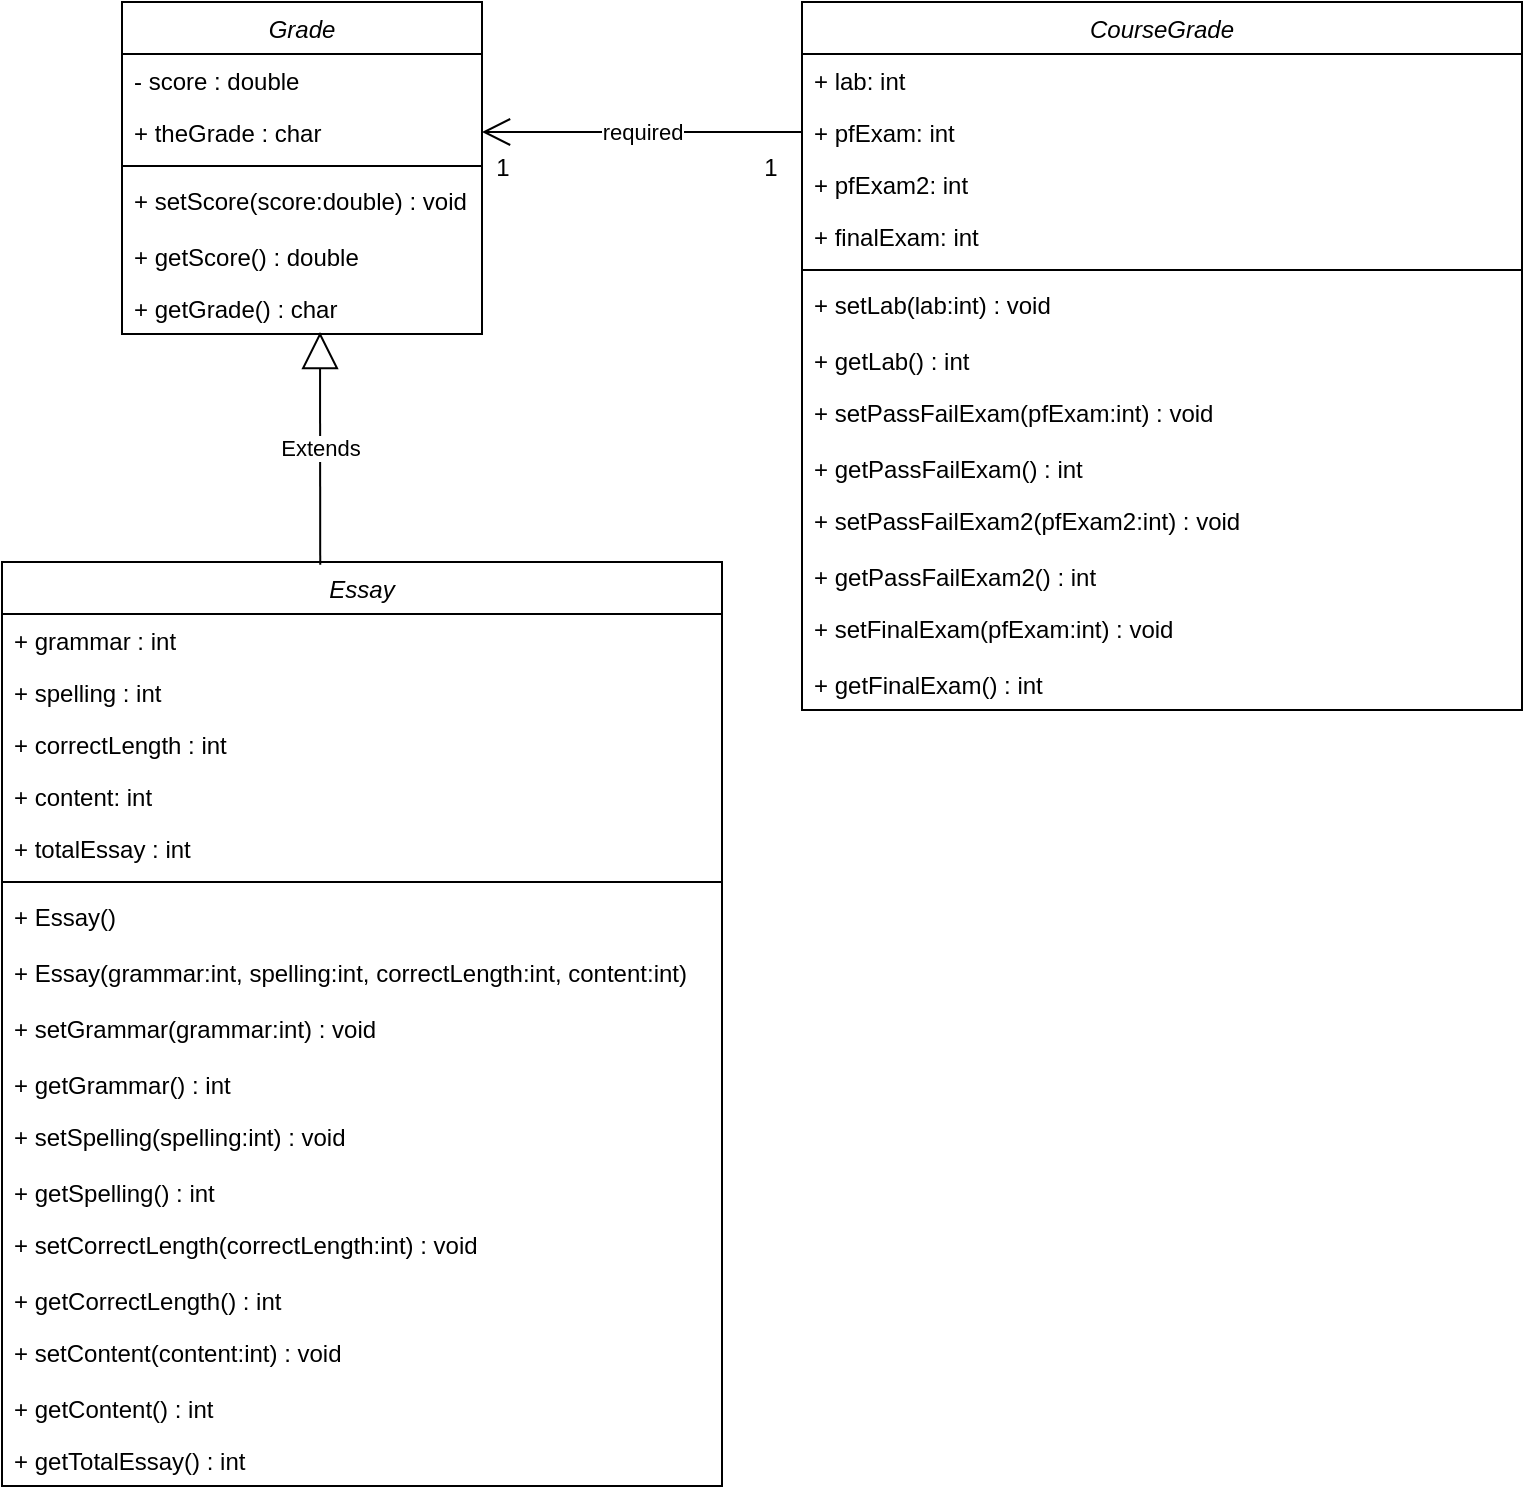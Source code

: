 <mxfile version="13.10.4" type="github">
  <diagram id="C5RBs43oDa-KdzZeNtuy" name="Page-1">
    <mxGraphModel dx="868" dy="425" grid="1" gridSize="10" guides="1" tooltips="1" connect="1" arrows="1" fold="1" page="1" pageScale="1" pageWidth="827" pageHeight="1169" math="0" shadow="0">
      <root>
        <mxCell id="WIyWlLk6GJQsqaUBKTNV-0" />
        <mxCell id="WIyWlLk6GJQsqaUBKTNV-1" parent="WIyWlLk6GJQsqaUBKTNV-0" />
        <mxCell id="koGjO4gcWGi_jtZBAE5D-33" value="Grade" style="swimlane;fontStyle=2;align=center;verticalAlign=top;childLayout=stackLayout;horizontal=1;startSize=26;horizontalStack=0;resizeParent=1;resizeLast=0;collapsible=1;marginBottom=0;rounded=0;shadow=0;strokeWidth=1;" parent="WIyWlLk6GJQsqaUBKTNV-1" vertex="1">
          <mxGeometry x="100" y="40" width="180" height="166" as="geometry">
            <mxRectangle x="230" y="140" width="160" height="26" as="alternateBounds" />
          </mxGeometry>
        </mxCell>
        <mxCell id="koGjO4gcWGi_jtZBAE5D-34" value="- score : double" style="text;align=left;verticalAlign=top;spacingLeft=4;spacingRight=4;overflow=hidden;rotatable=0;points=[[0,0.5],[1,0.5]];portConstraint=eastwest;" parent="koGjO4gcWGi_jtZBAE5D-33" vertex="1">
          <mxGeometry y="26" width="180" height="26" as="geometry" />
        </mxCell>
        <mxCell id="ii8giuLZDVWSkd-_YZAB-0" value="+ theGrade : char" style="text;align=left;verticalAlign=top;spacingLeft=4;spacingRight=4;overflow=hidden;rotatable=0;points=[[0,0.5],[1,0.5]];portConstraint=eastwest;" parent="koGjO4gcWGi_jtZBAE5D-33" vertex="1">
          <mxGeometry y="52" width="180" height="26" as="geometry" />
        </mxCell>
        <mxCell id="koGjO4gcWGi_jtZBAE5D-37" value="" style="line;html=1;strokeWidth=1;align=left;verticalAlign=middle;spacingTop=-1;spacingLeft=3;spacingRight=3;rotatable=0;labelPosition=right;points=[];portConstraint=eastwest;" parent="koGjO4gcWGi_jtZBAE5D-33" vertex="1">
          <mxGeometry y="78" width="180" height="8" as="geometry" />
        </mxCell>
        <mxCell id="koGjO4gcWGi_jtZBAE5D-40" value="+ setScore(score:double) : void" style="text;align=left;verticalAlign=top;spacingLeft=4;spacingRight=4;overflow=hidden;rotatable=0;points=[[0,0.5],[1,0.5]];portConstraint=eastwest;" parent="koGjO4gcWGi_jtZBAE5D-33" vertex="1">
          <mxGeometry y="86" width="180" height="28" as="geometry" />
        </mxCell>
        <mxCell id="koGjO4gcWGi_jtZBAE5D-41" value="+ getScore() : double" style="text;align=left;verticalAlign=top;spacingLeft=4;spacingRight=4;overflow=hidden;rotatable=0;points=[[0,0.5],[1,0.5]];portConstraint=eastwest;" parent="koGjO4gcWGi_jtZBAE5D-33" vertex="1">
          <mxGeometry y="114" width="180" height="26" as="geometry" />
        </mxCell>
        <mxCell id="koGjO4gcWGi_jtZBAE5D-45" value="+ getGrade() : char" style="text;align=left;verticalAlign=top;spacingLeft=4;spacingRight=4;overflow=hidden;rotatable=0;points=[[0,0.5],[1,0.5]];portConstraint=eastwest;" parent="koGjO4gcWGi_jtZBAE5D-33" vertex="1">
          <mxGeometry y="140" width="180" height="26" as="geometry" />
        </mxCell>
        <mxCell id="koGjO4gcWGi_jtZBAE5D-46" value="Essay" style="swimlane;fontStyle=2;align=center;verticalAlign=top;childLayout=stackLayout;horizontal=1;startSize=26;horizontalStack=0;resizeParent=1;resizeLast=0;collapsible=1;marginBottom=0;rounded=0;shadow=0;strokeWidth=1;" parent="WIyWlLk6GJQsqaUBKTNV-1" vertex="1">
          <mxGeometry x="40" y="320" width="360" height="462" as="geometry">
            <mxRectangle x="230" y="140" width="160" height="26" as="alternateBounds" />
          </mxGeometry>
        </mxCell>
        <mxCell id="koGjO4gcWGi_jtZBAE5D-47" value="+ grammar : int" style="text;align=left;verticalAlign=top;spacingLeft=4;spacingRight=4;overflow=hidden;rotatable=0;points=[[0,0.5],[1,0.5]];portConstraint=eastwest;" parent="koGjO4gcWGi_jtZBAE5D-46" vertex="1">
          <mxGeometry y="26" width="360" height="26" as="geometry" />
        </mxCell>
        <mxCell id="ii8giuLZDVWSkd-_YZAB-2" value="+ spelling : int" style="text;align=left;verticalAlign=top;spacingLeft=4;spacingRight=4;overflow=hidden;rotatable=0;points=[[0,0.5],[1,0.5]];portConstraint=eastwest;" parent="koGjO4gcWGi_jtZBAE5D-46" vertex="1">
          <mxGeometry y="52" width="360" height="26" as="geometry" />
        </mxCell>
        <mxCell id="ii8giuLZDVWSkd-_YZAB-3" value="+ correctLength : int" style="text;align=left;verticalAlign=top;spacingLeft=4;spacingRight=4;overflow=hidden;rotatable=0;points=[[0,0.5],[1,0.5]];portConstraint=eastwest;" parent="koGjO4gcWGi_jtZBAE5D-46" vertex="1">
          <mxGeometry y="78" width="360" height="26" as="geometry" />
        </mxCell>
        <mxCell id="ii8giuLZDVWSkd-_YZAB-4" value="+ content: int" style="text;align=left;verticalAlign=top;spacingLeft=4;spacingRight=4;overflow=hidden;rotatable=0;points=[[0,0.5],[1,0.5]];portConstraint=eastwest;" parent="koGjO4gcWGi_jtZBAE5D-46" vertex="1">
          <mxGeometry y="104" width="360" height="26" as="geometry" />
        </mxCell>
        <mxCell id="ii8giuLZDVWSkd-_YZAB-5" value="+ totalEssay : int" style="text;align=left;verticalAlign=top;spacingLeft=4;spacingRight=4;overflow=hidden;rotatable=0;points=[[0,0.5],[1,0.5]];portConstraint=eastwest;" parent="koGjO4gcWGi_jtZBAE5D-46" vertex="1">
          <mxGeometry y="130" width="360" height="26" as="geometry" />
        </mxCell>
        <mxCell id="koGjO4gcWGi_jtZBAE5D-48" value="" style="line;html=1;strokeWidth=1;align=left;verticalAlign=middle;spacingTop=-1;spacingLeft=3;spacingRight=3;rotatable=0;labelPosition=right;points=[];portConstraint=eastwest;" parent="koGjO4gcWGi_jtZBAE5D-46" vertex="1">
          <mxGeometry y="156" width="360" height="8" as="geometry" />
        </mxCell>
        <mxCell id="koGjO4gcWGi_jtZBAE5D-49" value="+ Essay()" style="text;align=left;verticalAlign=top;spacingLeft=4;spacingRight=4;overflow=hidden;rotatable=0;points=[[0,0.5],[1,0.5]];portConstraint=eastwest;" parent="koGjO4gcWGi_jtZBAE5D-46" vertex="1">
          <mxGeometry y="164" width="360" height="28" as="geometry" />
        </mxCell>
        <mxCell id="koGjO4gcWGi_jtZBAE5D-50" value="+ Essay(grammar:int, spelling:int, correctLength:int, content:int)" style="text;align=left;verticalAlign=top;spacingLeft=4;spacingRight=4;overflow=hidden;rotatable=0;points=[[0,0.5],[1,0.5]];portConstraint=eastwest;" parent="koGjO4gcWGi_jtZBAE5D-46" vertex="1">
          <mxGeometry y="192" width="360" height="28" as="geometry" />
        </mxCell>
        <mxCell id="koGjO4gcWGi_jtZBAE5D-51" value="+ setGrammar(grammar:int) : void" style="text;align=left;verticalAlign=top;spacingLeft=4;spacingRight=4;overflow=hidden;rotatable=0;points=[[0,0.5],[1,0.5]];portConstraint=eastwest;" parent="koGjO4gcWGi_jtZBAE5D-46" vertex="1">
          <mxGeometry y="220" width="360" height="28" as="geometry" />
        </mxCell>
        <mxCell id="koGjO4gcWGi_jtZBAE5D-52" value="+ getGrammar() : int" style="text;align=left;verticalAlign=top;spacingLeft=4;spacingRight=4;overflow=hidden;rotatable=0;points=[[0,0.5],[1,0.5]];portConstraint=eastwest;" parent="koGjO4gcWGi_jtZBAE5D-46" vertex="1">
          <mxGeometry y="248" width="360" height="26" as="geometry" />
        </mxCell>
        <mxCell id="koGjO4gcWGi_jtZBAE5D-53" value="+ setSpelling(spelling:int) : void" style="text;align=left;verticalAlign=top;spacingLeft=4;spacingRight=4;overflow=hidden;rotatable=0;points=[[0,0.5],[1,0.5]];portConstraint=eastwest;" parent="koGjO4gcWGi_jtZBAE5D-46" vertex="1">
          <mxGeometry y="274" width="360" height="28" as="geometry" />
        </mxCell>
        <mxCell id="koGjO4gcWGi_jtZBAE5D-54" value="+ getSpelling() : int" style="text;align=left;verticalAlign=top;spacingLeft=4;spacingRight=4;overflow=hidden;rotatable=0;points=[[0,0.5],[1,0.5]];portConstraint=eastwest;" parent="koGjO4gcWGi_jtZBAE5D-46" vertex="1">
          <mxGeometry y="302" width="360" height="26" as="geometry" />
        </mxCell>
        <mxCell id="ii8giuLZDVWSkd-_YZAB-6" value="+ setCorrectLength(correctLength:int) : void" style="text;align=left;verticalAlign=top;spacingLeft=4;spacingRight=4;overflow=hidden;rotatable=0;points=[[0,0.5],[1,0.5]];portConstraint=eastwest;" parent="koGjO4gcWGi_jtZBAE5D-46" vertex="1">
          <mxGeometry y="328" width="360" height="28" as="geometry" />
        </mxCell>
        <mxCell id="ii8giuLZDVWSkd-_YZAB-7" value="+ getCorrectLength() : int" style="text;align=left;verticalAlign=top;spacingLeft=4;spacingRight=4;overflow=hidden;rotatable=0;points=[[0,0.5],[1,0.5]];portConstraint=eastwest;" parent="koGjO4gcWGi_jtZBAE5D-46" vertex="1">
          <mxGeometry y="356" width="360" height="26" as="geometry" />
        </mxCell>
        <mxCell id="ii8giuLZDVWSkd-_YZAB-8" value="+ setContent(content:int) : void" style="text;align=left;verticalAlign=top;spacingLeft=4;spacingRight=4;overflow=hidden;rotatable=0;points=[[0,0.5],[1,0.5]];portConstraint=eastwest;" parent="koGjO4gcWGi_jtZBAE5D-46" vertex="1">
          <mxGeometry y="382" width="360" height="28" as="geometry" />
        </mxCell>
        <mxCell id="ii8giuLZDVWSkd-_YZAB-9" value="+ getContent() : int" style="text;align=left;verticalAlign=top;spacingLeft=4;spacingRight=4;overflow=hidden;rotatable=0;points=[[0,0.5],[1,0.5]];portConstraint=eastwest;" parent="koGjO4gcWGi_jtZBAE5D-46" vertex="1">
          <mxGeometry y="410" width="360" height="26" as="geometry" />
        </mxCell>
        <mxCell id="ii8giuLZDVWSkd-_YZAB-10" value="+ getTotalEssay() : int" style="text;align=left;verticalAlign=top;spacingLeft=4;spacingRight=4;overflow=hidden;rotatable=0;points=[[0,0.5],[1,0.5]];portConstraint=eastwest;" parent="koGjO4gcWGi_jtZBAE5D-46" vertex="1">
          <mxGeometry y="436" width="360" height="26" as="geometry" />
        </mxCell>
        <mxCell id="koGjO4gcWGi_jtZBAE5D-55" value="CourseGrade" style="swimlane;fontStyle=2;align=center;verticalAlign=top;childLayout=stackLayout;horizontal=1;startSize=26;horizontalStack=0;resizeParent=1;resizeLast=0;collapsible=1;marginBottom=0;rounded=0;shadow=0;strokeWidth=1;" parent="WIyWlLk6GJQsqaUBKTNV-1" vertex="1">
          <mxGeometry x="440" y="40" width="360" height="354" as="geometry">
            <mxRectangle x="230" y="140" width="160" height="26" as="alternateBounds" />
          </mxGeometry>
        </mxCell>
        <mxCell id="koGjO4gcWGi_jtZBAE5D-56" value="+ lab: int" style="text;align=left;verticalAlign=top;spacingLeft=4;spacingRight=4;overflow=hidden;rotatable=0;points=[[0,0.5],[1,0.5]];portConstraint=eastwest;" parent="koGjO4gcWGi_jtZBAE5D-55" vertex="1">
          <mxGeometry y="26" width="360" height="26" as="geometry" />
        </mxCell>
        <mxCell id="koGjO4gcWGi_jtZBAE5D-57" value="+ pfExam: int" style="text;align=left;verticalAlign=top;spacingLeft=4;spacingRight=4;overflow=hidden;rotatable=0;points=[[0,0.5],[1,0.5]];portConstraint=eastwest;" parent="koGjO4gcWGi_jtZBAE5D-55" vertex="1">
          <mxGeometry y="52" width="360" height="26" as="geometry" />
        </mxCell>
        <mxCell id="ii8giuLZDVWSkd-_YZAB-11" value="+ pfExam2: int" style="text;align=left;verticalAlign=top;spacingLeft=4;spacingRight=4;overflow=hidden;rotatable=0;points=[[0,0.5],[1,0.5]];portConstraint=eastwest;" parent="koGjO4gcWGi_jtZBAE5D-55" vertex="1">
          <mxGeometry y="78" width="360" height="26" as="geometry" />
        </mxCell>
        <mxCell id="ii8giuLZDVWSkd-_YZAB-12" value="+ finalExam: int" style="text;align=left;verticalAlign=top;spacingLeft=4;spacingRight=4;overflow=hidden;rotatable=0;points=[[0,0.5],[1,0.5]];portConstraint=eastwest;" parent="koGjO4gcWGi_jtZBAE5D-55" vertex="1">
          <mxGeometry y="104" width="360" height="26" as="geometry" />
        </mxCell>
        <mxCell id="koGjO4gcWGi_jtZBAE5D-58" value="" style="line;html=1;strokeWidth=1;align=left;verticalAlign=middle;spacingTop=-1;spacingLeft=3;spacingRight=3;rotatable=0;labelPosition=right;points=[];portConstraint=eastwest;" parent="koGjO4gcWGi_jtZBAE5D-55" vertex="1">
          <mxGeometry y="130" width="360" height="8" as="geometry" />
        </mxCell>
        <mxCell id="koGjO4gcWGi_jtZBAE5D-61" value="+ setLab(lab:int) : void" style="text;align=left;verticalAlign=top;spacingLeft=4;spacingRight=4;overflow=hidden;rotatable=0;points=[[0,0.5],[1,0.5]];portConstraint=eastwest;" parent="koGjO4gcWGi_jtZBAE5D-55" vertex="1">
          <mxGeometry y="138" width="360" height="28" as="geometry" />
        </mxCell>
        <mxCell id="koGjO4gcWGi_jtZBAE5D-62" value="+ getLab() : int" style="text;align=left;verticalAlign=top;spacingLeft=4;spacingRight=4;overflow=hidden;rotatable=0;points=[[0,0.5],[1,0.5]];portConstraint=eastwest;" parent="koGjO4gcWGi_jtZBAE5D-55" vertex="1">
          <mxGeometry y="166" width="360" height="26" as="geometry" />
        </mxCell>
        <mxCell id="ii8giuLZDVWSkd-_YZAB-13" value="+ setPassFailExam(pfExam:int) : void" style="text;align=left;verticalAlign=top;spacingLeft=4;spacingRight=4;overflow=hidden;rotatable=0;points=[[0,0.5],[1,0.5]];portConstraint=eastwest;" parent="koGjO4gcWGi_jtZBAE5D-55" vertex="1">
          <mxGeometry y="192" width="360" height="28" as="geometry" />
        </mxCell>
        <mxCell id="koGjO4gcWGi_jtZBAE5D-63" value="+ getPassFailExam() : int" style="text;align=left;verticalAlign=top;spacingLeft=4;spacingRight=4;overflow=hidden;rotatable=0;points=[[0,0.5],[1,0.5]];portConstraint=eastwest;" parent="koGjO4gcWGi_jtZBAE5D-55" vertex="1">
          <mxGeometry y="220" width="360" height="26" as="geometry" />
        </mxCell>
        <mxCell id="pdep3RVoc5hvhfHmzno0-3" value="+ setPassFailExam2(pfExam2:int) : void" style="text;align=left;verticalAlign=top;spacingLeft=4;spacingRight=4;overflow=hidden;rotatable=0;points=[[0,0.5],[1,0.5]];portConstraint=eastwest;" vertex="1" parent="koGjO4gcWGi_jtZBAE5D-55">
          <mxGeometry y="246" width="360" height="28" as="geometry" />
        </mxCell>
        <mxCell id="ii8giuLZDVWSkd-_YZAB-14" value="+ getPassFailExam2() : int" style="text;align=left;verticalAlign=top;spacingLeft=4;spacingRight=4;overflow=hidden;rotatable=0;points=[[0,0.5],[1,0.5]];portConstraint=eastwest;" parent="koGjO4gcWGi_jtZBAE5D-55" vertex="1">
          <mxGeometry y="274" width="360" height="26" as="geometry" />
        </mxCell>
        <mxCell id="ii8giuLZDVWSkd-_YZAB-15" value="+ setFinalExam(pfExam:int) : void" style="text;align=left;verticalAlign=top;spacingLeft=4;spacingRight=4;overflow=hidden;rotatable=0;points=[[0,0.5],[1,0.5]];portConstraint=eastwest;" parent="koGjO4gcWGi_jtZBAE5D-55" vertex="1">
          <mxGeometry y="300" width="360" height="28" as="geometry" />
        </mxCell>
        <mxCell id="ii8giuLZDVWSkd-_YZAB-16" value="+ getFinalExam() : int" style="text;align=left;verticalAlign=top;spacingLeft=4;spacingRight=4;overflow=hidden;rotatable=0;points=[[0,0.5],[1,0.5]];portConstraint=eastwest;" parent="koGjO4gcWGi_jtZBAE5D-55" vertex="1">
          <mxGeometry y="328" width="360" height="26" as="geometry" />
        </mxCell>
        <mxCell id="koGjO4gcWGi_jtZBAE5D-65" value="Extends" style="endArrow=block;endSize=16;endFill=0;html=1;entryX=0.55;entryY=0.962;entryDx=0;entryDy=0;entryPerimeter=0;exitX=0.442;exitY=0.003;exitDx=0;exitDy=0;exitPerimeter=0;" parent="WIyWlLk6GJQsqaUBKTNV-1" source="koGjO4gcWGi_jtZBAE5D-46" target="koGjO4gcWGi_jtZBAE5D-45" edge="1">
          <mxGeometry width="160" relative="1" as="geometry">
            <mxPoint x="430" y="141" as="sourcePoint" />
            <mxPoint x="220" y="131" as="targetPoint" />
          </mxGeometry>
        </mxCell>
        <mxCell id="pdep3RVoc5hvhfHmzno0-0" value="required" style="endArrow=open;endFill=1;endSize=12;html=1;exitX=0;exitY=0.5;exitDx=0;exitDy=0;" edge="1" parent="WIyWlLk6GJQsqaUBKTNV-1" source="koGjO4gcWGi_jtZBAE5D-57" target="ii8giuLZDVWSkd-_YZAB-0">
          <mxGeometry width="160" relative="1" as="geometry">
            <mxPoint x="438" y="120" as="sourcePoint" />
            <mxPoint x="490" y="250" as="targetPoint" />
          </mxGeometry>
        </mxCell>
        <mxCell id="pdep3RVoc5hvhfHmzno0-1" value="1" style="text;html=1;align=center;verticalAlign=middle;resizable=0;points=[];autosize=1;" vertex="1" parent="WIyWlLk6GJQsqaUBKTNV-1">
          <mxGeometry x="280" y="113" width="20" height="20" as="geometry" />
        </mxCell>
        <mxCell id="pdep3RVoc5hvhfHmzno0-2" value="1" style="text;html=1;align=center;verticalAlign=middle;resizable=0;points=[];autosize=1;" vertex="1" parent="WIyWlLk6GJQsqaUBKTNV-1">
          <mxGeometry x="414" y="113" width="20" height="20" as="geometry" />
        </mxCell>
      </root>
    </mxGraphModel>
  </diagram>
</mxfile>
